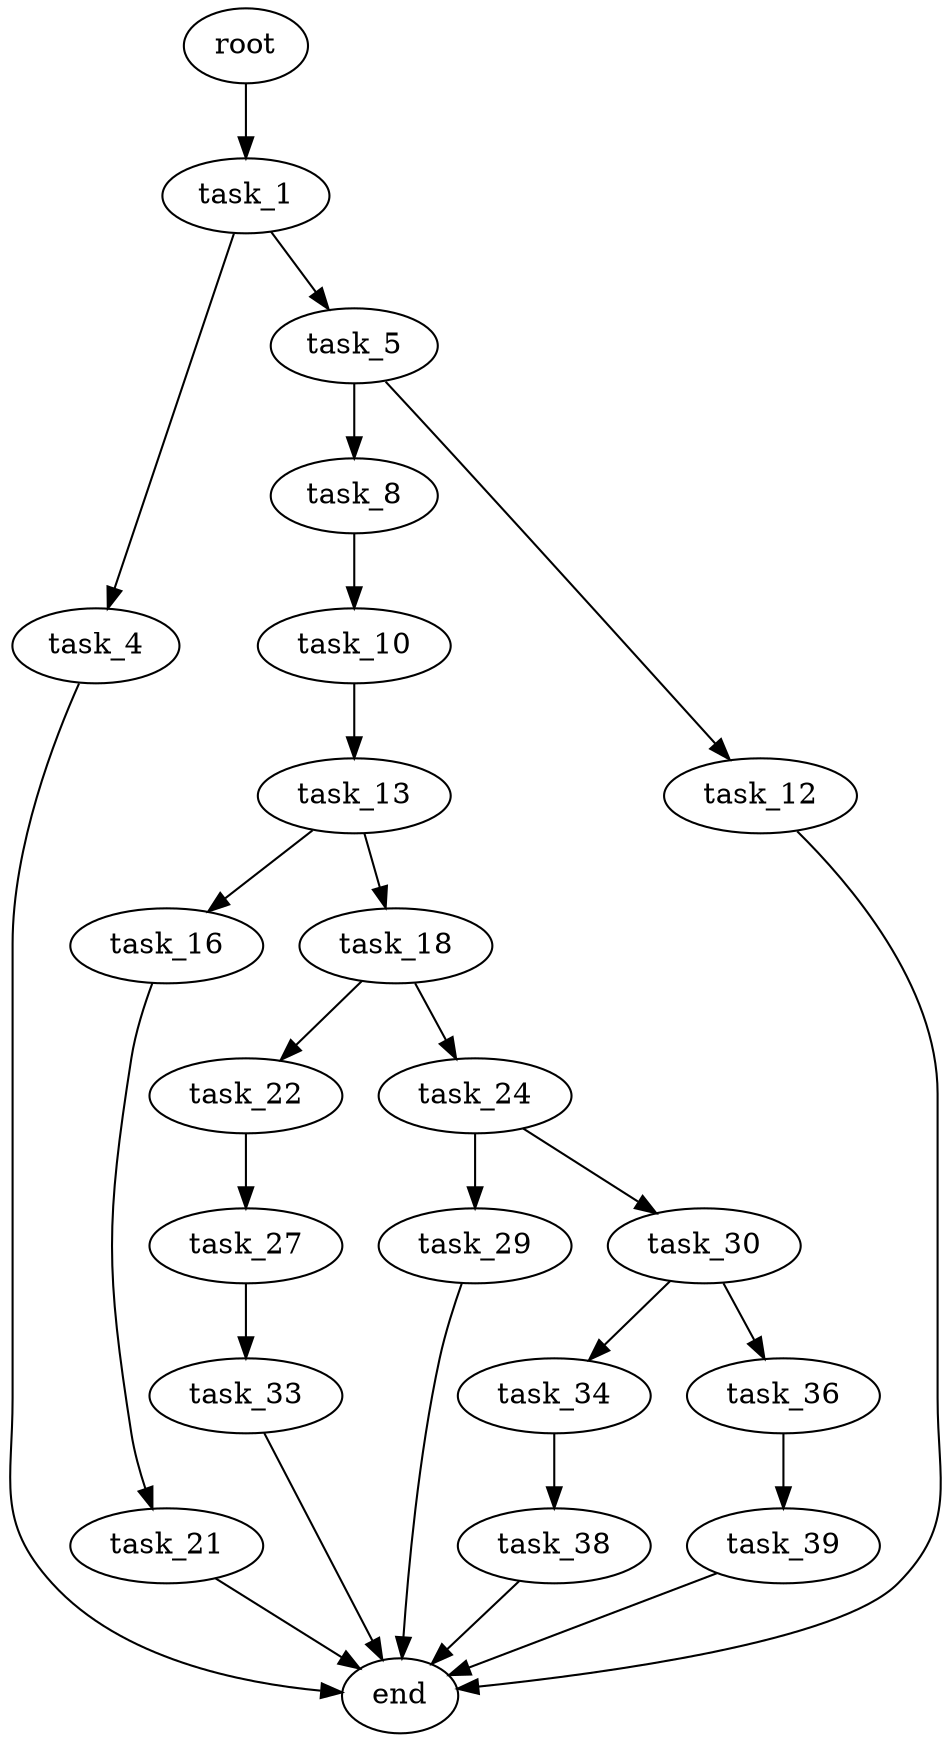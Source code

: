digraph G {
  root [size="0.000000"];
  task_1 [size="216426985886.000000"];
  task_4 [size="4535477080.000000"];
  task_5 [size="4872048686.000000"];
  end [size="0.000000"];
  task_8 [size="782757789696.000000"];
  task_12 [size="549322200426.000000"];
  task_10 [size="37513917350.000000"];
  task_13 [size="17412878847.000000"];
  task_16 [size="663424482738.000000"];
  task_18 [size="231928233984.000000"];
  task_21 [size="68719476736.000000"];
  task_22 [size="28991029248.000000"];
  task_24 [size="4171156356.000000"];
  task_27 [size="28991029248.000000"];
  task_29 [size="28991029248.000000"];
  task_30 [size="28991029248.000000"];
  task_33 [size="368293445632.000000"];
  task_34 [size="368293445632.000000"];
  task_36 [size="548782131081.000000"];
  task_38 [size="175320179463.000000"];
  task_39 [size="3904409654.000000"];

  root -> task_1 [size="1.000000"];
  task_1 -> task_4 [size="301989888.000000"];
  task_1 -> task_5 [size="301989888.000000"];
  task_4 -> end [size="1.000000"];
  task_5 -> task_8 [size="134217728.000000"];
  task_5 -> task_12 [size="134217728.000000"];
  task_8 -> task_10 [size="679477248.000000"];
  task_12 -> end [size="1.000000"];
  task_10 -> task_13 [size="679477248.000000"];
  task_13 -> task_16 [size="411041792.000000"];
  task_13 -> task_18 [size="411041792.000000"];
  task_16 -> task_21 [size="411041792.000000"];
  task_18 -> task_22 [size="301989888.000000"];
  task_18 -> task_24 [size="301989888.000000"];
  task_21 -> end [size="1.000000"];
  task_22 -> task_27 [size="75497472.000000"];
  task_24 -> task_29 [size="75497472.000000"];
  task_24 -> task_30 [size="75497472.000000"];
  task_27 -> task_33 [size="75497472.000000"];
  task_29 -> end [size="1.000000"];
  task_30 -> task_34 [size="75497472.000000"];
  task_30 -> task_36 [size="75497472.000000"];
  task_33 -> end [size="1.000000"];
  task_34 -> task_38 [size="411041792.000000"];
  task_36 -> task_39 [size="679477248.000000"];
  task_38 -> end [size="1.000000"];
  task_39 -> end [size="1.000000"];
}
